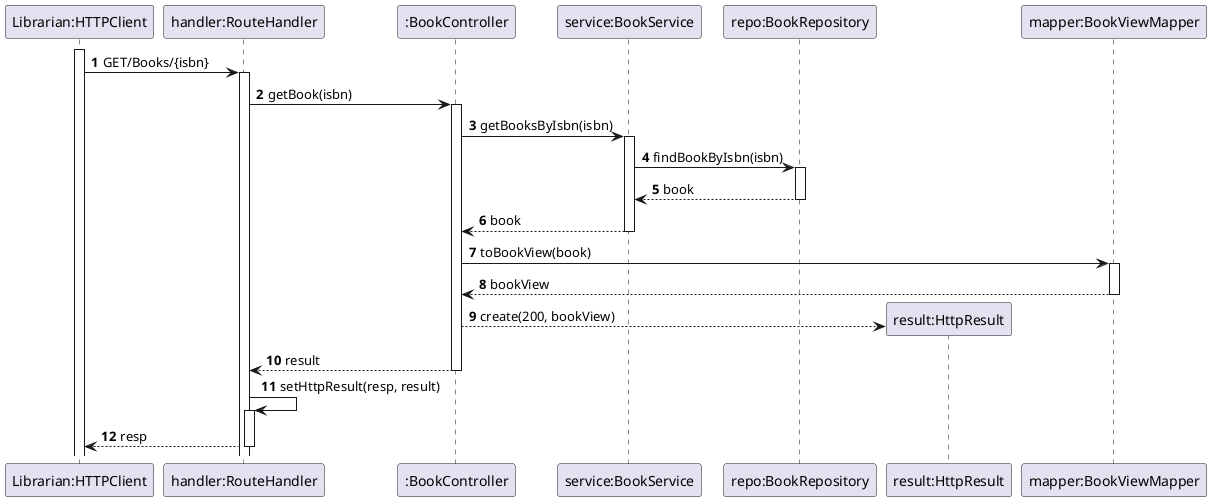 @startuml

'https://plantuml.com/sequence-diagram

autoactivate on
autonumber

participant "Librarian:HTTPClient" as HTTPClient
participant "handler:RouteHandler" as System
participant ":BookController" as Ctrl
participant "service:BookService" as Service
participant "repo:BookRepository" as Repo
participant "result:HttpResult" as Result
participant "mapper:BookViewMapper" as ViewMapper

activate HTTPClient

HTTPClient -> System: GET/Books/{isbn}
System -> Ctrl: getBook(isbn)
Ctrl -> Service: getBooksByIsbn(isbn)
Service -> Repo: findBookByIsbn(isbn)
Repo --> Service: book
Service --> Ctrl: book
Ctrl -> ViewMapper: toBookView(book)
ViewMapper --> Ctrl: bookView
Ctrl --> Result**: create(200, bookView)
Ctrl --> System: result
System -> System: setHttpResult(resp, result)
System --> HTTPClient: resp

@enduml
